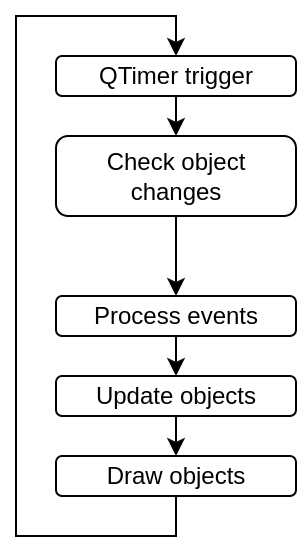 <mxfile version="24.7.17">
  <diagram name="Seite-1" id="WBUTjarcn3_DnFrtPYEU">
    <mxGraphModel dx="753" dy="528" grid="1" gridSize="10" guides="1" tooltips="1" connect="1" arrows="1" fold="1" page="1" pageScale="1" pageWidth="827" pageHeight="1169" math="0" shadow="0">
      <root>
        <mxCell id="0" />
        <mxCell id="1" parent="0" />
        <mxCell id="oJLbj3j2jXlrkEe_1PLv-10" style="edgeStyle=orthogonalEdgeStyle;rounded=0;orthogonalLoop=1;jettySize=auto;html=1;exitX=0.5;exitY=1;exitDx=0;exitDy=0;entryX=0.5;entryY=0;entryDx=0;entryDy=0;" edge="1" parent="1" source="oJLbj3j2jXlrkEe_1PLv-1" target="oJLbj3j2jXlrkEe_1PLv-2">
          <mxGeometry relative="1" as="geometry" />
        </mxCell>
        <mxCell id="oJLbj3j2jXlrkEe_1PLv-1" value="QTimer trigger" style="rounded=1;whiteSpace=wrap;html=1;" vertex="1" parent="1">
          <mxGeometry x="280" y="440" width="120" height="20" as="geometry" />
        </mxCell>
        <mxCell id="oJLbj3j2jXlrkEe_1PLv-9" style="edgeStyle=orthogonalEdgeStyle;rounded=0;orthogonalLoop=1;jettySize=auto;html=1;exitX=0.5;exitY=1;exitDx=0;exitDy=0;entryX=0.5;entryY=0;entryDx=0;entryDy=0;" edge="1" parent="1" source="oJLbj3j2jXlrkEe_1PLv-2" target="oJLbj3j2jXlrkEe_1PLv-3">
          <mxGeometry relative="1" as="geometry" />
        </mxCell>
        <mxCell id="oJLbj3j2jXlrkEe_1PLv-2" value="Check object changes" style="rounded=1;whiteSpace=wrap;html=1;" vertex="1" parent="1">
          <mxGeometry x="280" y="480" width="120" height="40" as="geometry" />
        </mxCell>
        <mxCell id="oJLbj3j2jXlrkEe_1PLv-8" style="edgeStyle=orthogonalEdgeStyle;rounded=0;orthogonalLoop=1;jettySize=auto;html=1;exitX=0.5;exitY=1;exitDx=0;exitDy=0;entryX=0.5;entryY=0;entryDx=0;entryDy=0;" edge="1" parent="1" source="oJLbj3j2jXlrkEe_1PLv-3" target="oJLbj3j2jXlrkEe_1PLv-4">
          <mxGeometry relative="1" as="geometry" />
        </mxCell>
        <mxCell id="oJLbj3j2jXlrkEe_1PLv-3" value="Process events" style="rounded=1;whiteSpace=wrap;html=1;" vertex="1" parent="1">
          <mxGeometry x="280" y="560" width="120" height="20" as="geometry" />
        </mxCell>
        <mxCell id="oJLbj3j2jXlrkEe_1PLv-7" style="edgeStyle=orthogonalEdgeStyle;rounded=0;orthogonalLoop=1;jettySize=auto;html=1;exitX=0.5;exitY=1;exitDx=0;exitDy=0;entryX=0.5;entryY=0;entryDx=0;entryDy=0;" edge="1" parent="1" source="oJLbj3j2jXlrkEe_1PLv-4" target="oJLbj3j2jXlrkEe_1PLv-6">
          <mxGeometry relative="1" as="geometry" />
        </mxCell>
        <mxCell id="oJLbj3j2jXlrkEe_1PLv-4" value="Update objects" style="rounded=1;whiteSpace=wrap;html=1;" vertex="1" parent="1">
          <mxGeometry x="280" y="600" width="120" height="20" as="geometry" />
        </mxCell>
        <mxCell id="oJLbj3j2jXlrkEe_1PLv-11" style="edgeStyle=orthogonalEdgeStyle;rounded=0;orthogonalLoop=1;jettySize=auto;html=1;exitX=0.5;exitY=1;exitDx=0;exitDy=0;entryX=0.5;entryY=0;entryDx=0;entryDy=0;" edge="1" parent="1" source="oJLbj3j2jXlrkEe_1PLv-6" target="oJLbj3j2jXlrkEe_1PLv-1">
          <mxGeometry relative="1" as="geometry">
            <Array as="points">
              <mxPoint x="340" y="680" />
              <mxPoint x="260" y="680" />
              <mxPoint x="260" y="420" />
              <mxPoint x="340" y="420" />
            </Array>
          </mxGeometry>
        </mxCell>
        <mxCell id="oJLbj3j2jXlrkEe_1PLv-6" value="Draw objects" style="rounded=1;whiteSpace=wrap;html=1;" vertex="1" parent="1">
          <mxGeometry x="280" y="640" width="120" height="20" as="geometry" />
        </mxCell>
      </root>
    </mxGraphModel>
  </diagram>
</mxfile>
